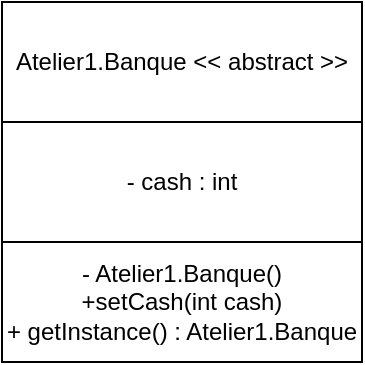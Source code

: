 <mxfile>
    <diagram id="IR0WtdUaMRRv4yMb3qp2" name="Page-1">
        <mxGraphModel dx="523" dy="1065" grid="1" gridSize="10" guides="1" tooltips="1" connect="1" arrows="1" fold="1" page="1" pageScale="1" pageWidth="827" pageHeight="1169" math="0" shadow="0">
            <root>
                <mxCell id="0"/>
                <mxCell id="1" parent="0"/>
                <mxCell id="11" value="" style="group" parent="1" vertex="1" connectable="0">
                    <mxGeometry x="100" y="80" width="180" height="180" as="geometry"/>
                </mxCell>
                <mxCell id="7" value="Atelier1.Banque &amp;lt;&amp;lt; abstract &amp;gt;&amp;gt;" style="rounded=0;whiteSpace=wrap;html=1;" parent="11" vertex="1">
                    <mxGeometry width="180" height="60" as="geometry"/>
                </mxCell>
                <mxCell id="8" value="- cash : int" style="rounded=0;whiteSpace=wrap;html=1;" parent="11" vertex="1">
                    <mxGeometry y="60" width="180" height="60" as="geometry"/>
                </mxCell>
                <mxCell id="10" value="- Atelier1.Banque()&lt;br&gt;+setCash(int cash)&lt;br&gt;+ getInstance() : Atelier1.Banque" style="rounded=0;whiteSpace=wrap;html=1;" parent="11" vertex="1">
                    <mxGeometry y="120" width="180" height="60" as="geometry"/>
                </mxCell>
            </root>
        </mxGraphModel>
    </diagram>
</mxfile>